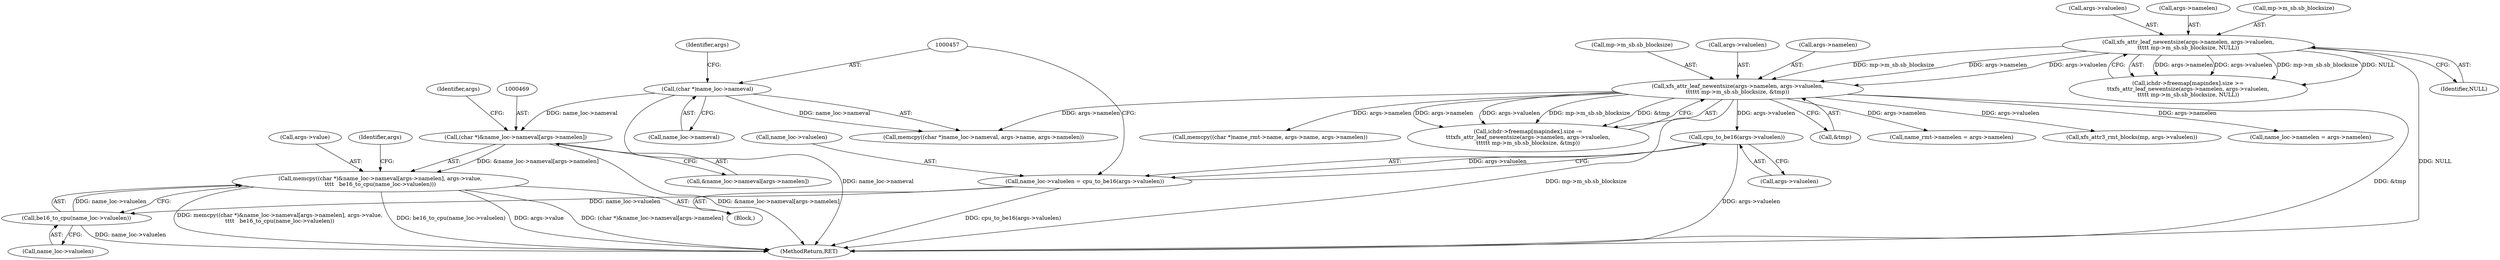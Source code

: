digraph "0_linux_8275cdd0e7ac550dcce2b3ef6d2fb3b808c1ae59_2@API" {
"1000467" [label="(Call,memcpy((char *)&name_loc->nameval[args->namelen], args->value,\n\t\t\t\t   be16_to_cpu(name_loc->valuelen)))"];
"1000468" [label="(Call,(char *)&name_loc->nameval[args->namelen])"];
"1000456" [label="(Call,(char *)name_loc->nameval)"];
"1000481" [label="(Call,be16_to_cpu(name_loc->valuelen))"];
"1000447" [label="(Call,name_loc->valuelen = cpu_to_be16(args->valuelen))"];
"1000451" [label="(Call,cpu_to_be16(args->valuelen))"];
"1000284" [label="(Call,xfs_attr_leaf_newentsize(args->namelen, args->valuelen,\n\t\t\t\t\t\t mp->m_sb.sb_blocksize, &tmp))"];
"1000240" [label="(Call,xfs_attr_leaf_newentsize(args->namelen, args->valuelen,\n\t\t\t\t\t mp->m_sb.sb_blocksize, NULL))"];
"1000478" [label="(Call,args->value)"];
"1000448" [label="(Call,name_loc->valuelen)"];
"1000296" [label="(Call,&tmp)"];
"1000284" [label="(Call,xfs_attr_leaf_newentsize(args->namelen, args->valuelen,\n\t\t\t\t\t\t mp->m_sb.sb_blocksize, &tmp))"];
"1000494" [label="(Call,name_rmt->namelen = args->namelen)"];
"1000244" [label="(Call,args->valuelen)"];
"1000537" [label="(Call,xfs_attr3_rmt_blocks(mp, args->valuelen))"];
"1000291" [label="(Call,mp->m_sb.sb_blocksize)"];
"1000481" [label="(Call,be16_to_cpu(name_loc->valuelen))"];
"1000468" [label="(Call,(char *)&name_loc->nameval[args->namelen])"];
"1000462" [label="(Identifier,args)"];
"1000456" [label="(Call,(char *)name_loc->nameval)"];
"1000241" [label="(Call,args->namelen)"];
"1000470" [label="(Call,&name_loc->nameval[args->namelen])"];
"1000240" [label="(Call,xfs_attr_leaf_newentsize(args->namelen, args->valuelen,\n\t\t\t\t\t mp->m_sb.sb_blocksize, NULL))"];
"1000440" [label="(Call,name_loc->namelen = args->namelen)"];
"1000467" [label="(Call,memcpy((char *)&name_loc->nameval[args->namelen], args->value,\n\t\t\t\t   be16_to_cpu(name_loc->valuelen)))"];
"1000452" [label="(Call,args->valuelen)"];
"1000288" [label="(Call,args->valuelen)"];
"1000252" [label="(Identifier,NULL)"];
"1000447" [label="(Call,name_loc->valuelen = cpu_to_be16(args->valuelen))"];
"1000501" [label="(Call,memcpy((char *)name_rmt->name, args->name, args->namelen))"];
"1000455" [label="(Call,memcpy((char *)name_loc->nameval, args->name, args->namelen))"];
"1000451" [label="(Call,cpu_to_be16(args->valuelen))"];
"1000482" [label="(Call,name_loc->valuelen)"];
"1000276" [label="(Call,ichdr->freemap[mapindex].size -=\n\t\t\txfs_attr_leaf_newentsize(args->namelen, args->valuelen,\n\t\t\t\t\t\t mp->m_sb.sb_blocksize, &tmp))"];
"1000479" [label="(Identifier,args)"];
"1000662" [label="(MethodReturn,RET)"];
"1000458" [label="(Call,name_loc->nameval)"];
"1000432" [label="(Block,)"];
"1000285" [label="(Call,args->namelen)"];
"1000551" [label="(Identifier,args)"];
"1000247" [label="(Call,mp->m_sb.sb_blocksize)"];
"1000232" [label="(Call,ichdr->freemap[mapindex].size >=\n\t\txfs_attr_leaf_newentsize(args->namelen, args->valuelen,\n\t\t\t\t\t mp->m_sb.sb_blocksize, NULL))"];
"1000467" -> "1000432"  [label="AST: "];
"1000467" -> "1000481"  [label="CFG: "];
"1000468" -> "1000467"  [label="AST: "];
"1000478" -> "1000467"  [label="AST: "];
"1000481" -> "1000467"  [label="AST: "];
"1000551" -> "1000467"  [label="CFG: "];
"1000467" -> "1000662"  [label="DDG: (char *)&name_loc->nameval[args->namelen]"];
"1000467" -> "1000662"  [label="DDG: memcpy((char *)&name_loc->nameval[args->namelen], args->value,\n\t\t\t\t   be16_to_cpu(name_loc->valuelen))"];
"1000467" -> "1000662"  [label="DDG: be16_to_cpu(name_loc->valuelen)"];
"1000467" -> "1000662"  [label="DDG: args->value"];
"1000468" -> "1000467"  [label="DDG: &name_loc->nameval[args->namelen]"];
"1000481" -> "1000467"  [label="DDG: name_loc->valuelen"];
"1000468" -> "1000470"  [label="CFG: "];
"1000469" -> "1000468"  [label="AST: "];
"1000470" -> "1000468"  [label="AST: "];
"1000479" -> "1000468"  [label="CFG: "];
"1000468" -> "1000662"  [label="DDG: &name_loc->nameval[args->namelen]"];
"1000456" -> "1000468"  [label="DDG: name_loc->nameval"];
"1000456" -> "1000455"  [label="AST: "];
"1000456" -> "1000458"  [label="CFG: "];
"1000457" -> "1000456"  [label="AST: "];
"1000458" -> "1000456"  [label="AST: "];
"1000462" -> "1000456"  [label="CFG: "];
"1000456" -> "1000662"  [label="DDG: name_loc->nameval"];
"1000456" -> "1000455"  [label="DDG: name_loc->nameval"];
"1000481" -> "1000482"  [label="CFG: "];
"1000482" -> "1000481"  [label="AST: "];
"1000481" -> "1000662"  [label="DDG: name_loc->valuelen"];
"1000447" -> "1000481"  [label="DDG: name_loc->valuelen"];
"1000447" -> "1000432"  [label="AST: "];
"1000447" -> "1000451"  [label="CFG: "];
"1000448" -> "1000447"  [label="AST: "];
"1000451" -> "1000447"  [label="AST: "];
"1000457" -> "1000447"  [label="CFG: "];
"1000447" -> "1000662"  [label="DDG: cpu_to_be16(args->valuelen)"];
"1000451" -> "1000447"  [label="DDG: args->valuelen"];
"1000451" -> "1000452"  [label="CFG: "];
"1000452" -> "1000451"  [label="AST: "];
"1000451" -> "1000662"  [label="DDG: args->valuelen"];
"1000284" -> "1000451"  [label="DDG: args->valuelen"];
"1000284" -> "1000276"  [label="AST: "];
"1000284" -> "1000296"  [label="CFG: "];
"1000285" -> "1000284"  [label="AST: "];
"1000288" -> "1000284"  [label="AST: "];
"1000291" -> "1000284"  [label="AST: "];
"1000296" -> "1000284"  [label="AST: "];
"1000276" -> "1000284"  [label="CFG: "];
"1000284" -> "1000662"  [label="DDG: mp->m_sb.sb_blocksize"];
"1000284" -> "1000662"  [label="DDG: &tmp"];
"1000284" -> "1000276"  [label="DDG: args->namelen"];
"1000284" -> "1000276"  [label="DDG: args->valuelen"];
"1000284" -> "1000276"  [label="DDG: mp->m_sb.sb_blocksize"];
"1000284" -> "1000276"  [label="DDG: &tmp"];
"1000240" -> "1000284"  [label="DDG: args->namelen"];
"1000240" -> "1000284"  [label="DDG: args->valuelen"];
"1000240" -> "1000284"  [label="DDG: mp->m_sb.sb_blocksize"];
"1000284" -> "1000440"  [label="DDG: args->namelen"];
"1000284" -> "1000455"  [label="DDG: args->namelen"];
"1000284" -> "1000494"  [label="DDG: args->namelen"];
"1000284" -> "1000501"  [label="DDG: args->namelen"];
"1000284" -> "1000537"  [label="DDG: args->valuelen"];
"1000240" -> "1000232"  [label="AST: "];
"1000240" -> "1000252"  [label="CFG: "];
"1000241" -> "1000240"  [label="AST: "];
"1000244" -> "1000240"  [label="AST: "];
"1000247" -> "1000240"  [label="AST: "];
"1000252" -> "1000240"  [label="AST: "];
"1000232" -> "1000240"  [label="CFG: "];
"1000240" -> "1000662"  [label="DDG: NULL"];
"1000240" -> "1000232"  [label="DDG: args->namelen"];
"1000240" -> "1000232"  [label="DDG: args->valuelen"];
"1000240" -> "1000232"  [label="DDG: mp->m_sb.sb_blocksize"];
"1000240" -> "1000232"  [label="DDG: NULL"];
}
